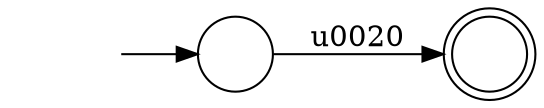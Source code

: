 digraph Automaton {
  rankdir = LR;
  0 [shape=circle,label=""];
  initial [shape=plaintext,label=""];
  initial -> 0
  0 -> 1 [label="\u0020"]
  1 [shape=doublecircle,label=""];
}
